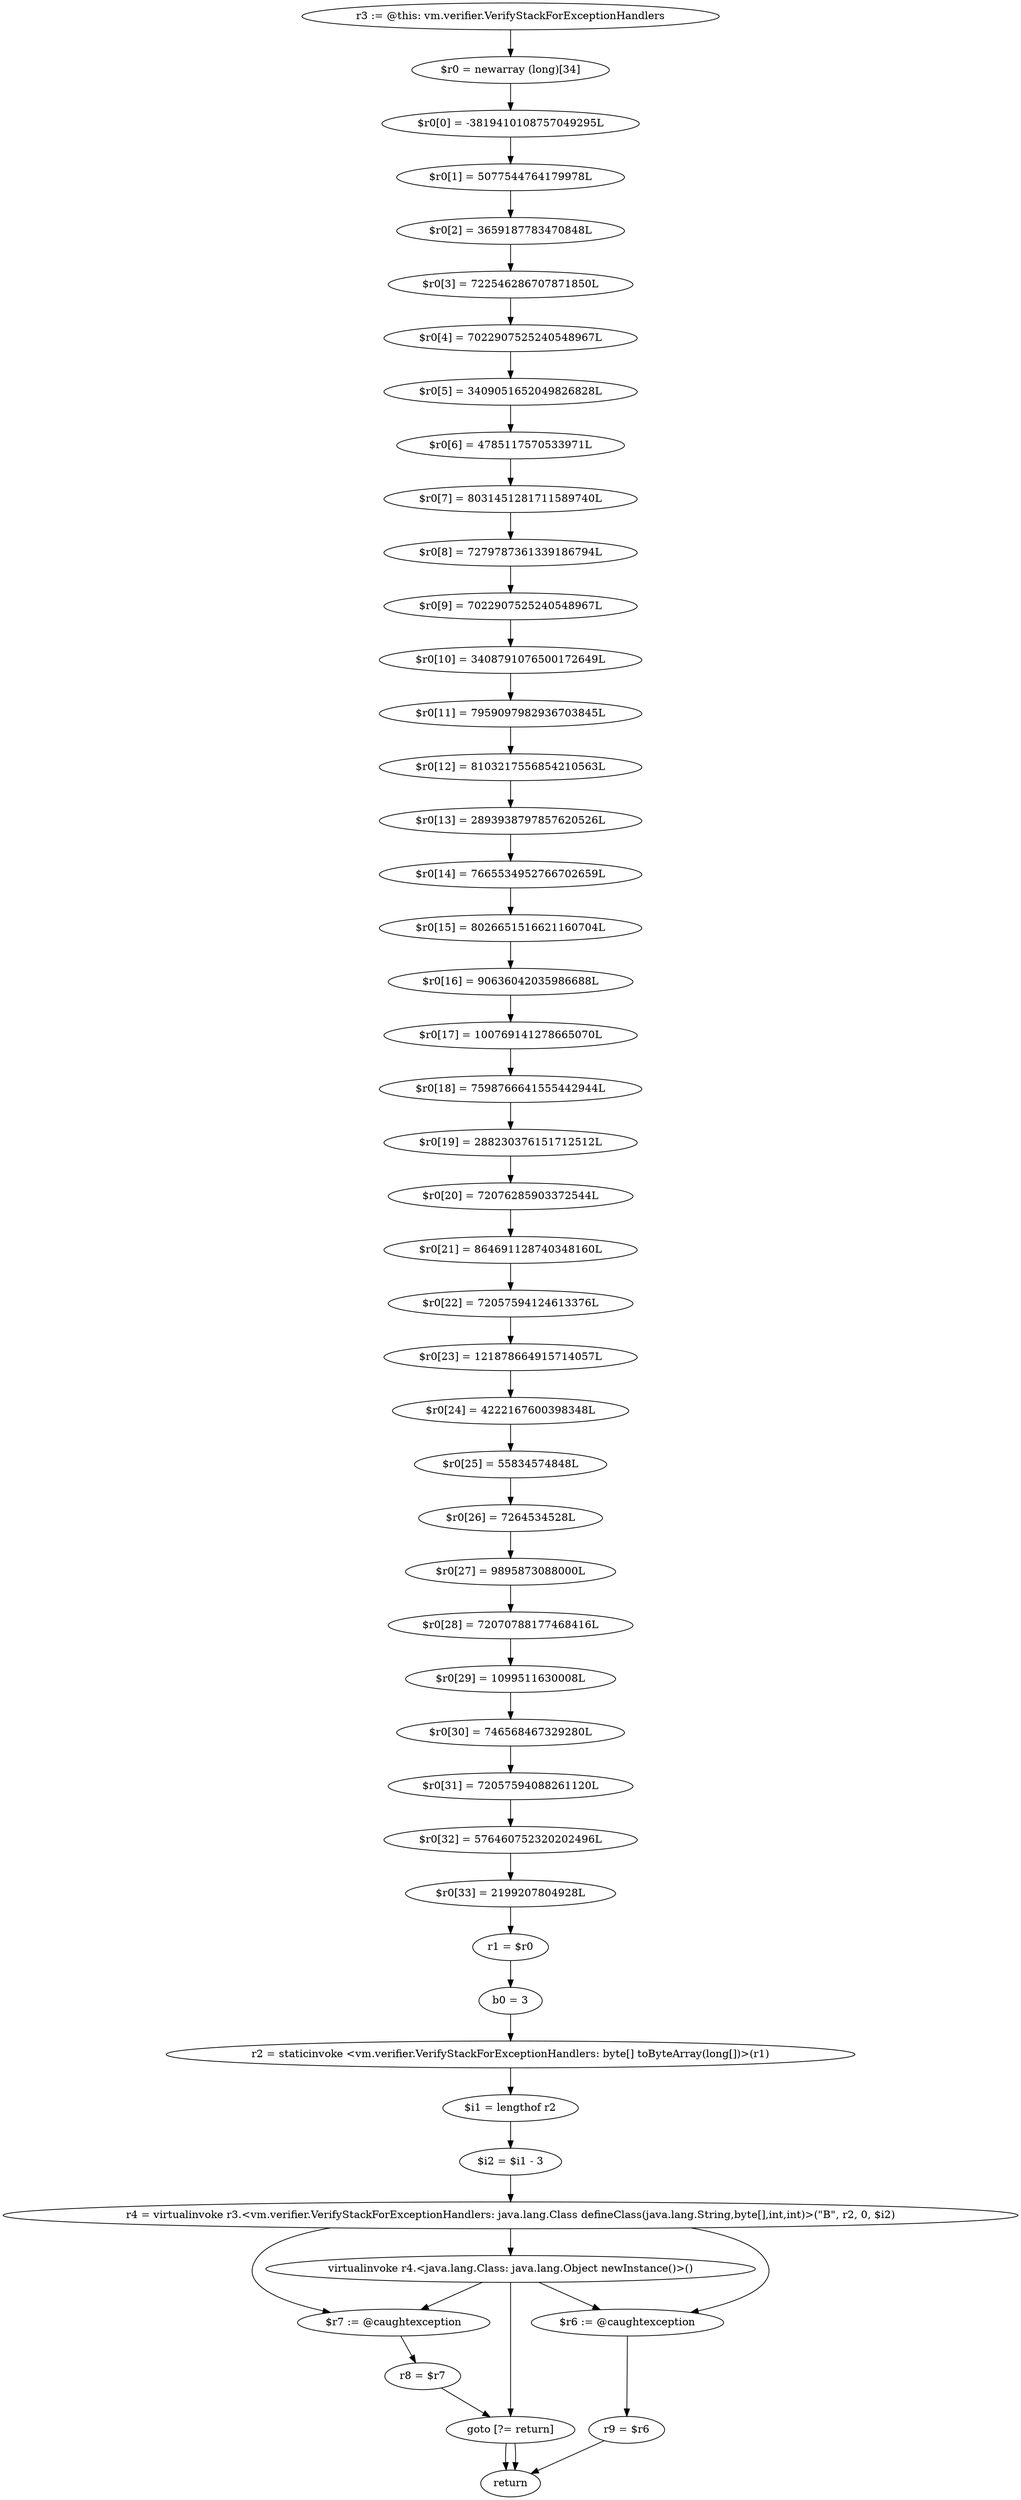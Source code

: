 digraph "unitGraph" {
    "r3 := @this: vm.verifier.VerifyStackForExceptionHandlers"
    "$r0 = newarray (long)[34]"
    "$r0[0] = -3819410108757049295L"
    "$r0[1] = 5077544764179978L"
    "$r0[2] = 3659187783470848L"
    "$r0[3] = 722546286707871850L"
    "$r0[4] = 7022907525240548967L"
    "$r0[5] = 3409051652049826828L"
    "$r0[6] = 4785117570533971L"
    "$r0[7] = 8031451281711589740L"
    "$r0[8] = 7279787361339186794L"
    "$r0[9] = 7022907525240548967L"
    "$r0[10] = 3408791076500172649L"
    "$r0[11] = 7959097982936703845L"
    "$r0[12] = 8103217556854210563L"
    "$r0[13] = 2893938797857620526L"
    "$r0[14] = 7665534952766702659L"
    "$r0[15] = 8026651516621160704L"
    "$r0[16] = 90636042035986688L"
    "$r0[17] = 100769141278665070L"
    "$r0[18] = 7598766641555442944L"
    "$r0[19] = 288230376151712512L"
    "$r0[20] = 72076285903372544L"
    "$r0[21] = 864691128740348160L"
    "$r0[22] = 72057594124613376L"
    "$r0[23] = 121878664915714057L"
    "$r0[24] = 4222167600398348L"
    "$r0[25] = 55834574848L"
    "$r0[26] = 7264534528L"
    "$r0[27] = 9895873088000L"
    "$r0[28] = 72070788177468416L"
    "$r0[29] = 1099511630008L"
    "$r0[30] = 746568467329280L"
    "$r0[31] = 72057594088261120L"
    "$r0[32] = 576460752320202496L"
    "$r0[33] = 2199207804928L"
    "r1 = $r0"
    "b0 = 3"
    "r2 = staticinvoke <vm.verifier.VerifyStackForExceptionHandlers: byte[] toByteArray(long[])>(r1)"
    "$i1 = lengthof r2"
    "$i2 = $i1 - 3"
    "r4 = virtualinvoke r3.<vm.verifier.VerifyStackForExceptionHandlers: java.lang.Class defineClass(java.lang.String,byte[],int,int)>(\"B\", r2, 0, $i2)"
    "virtualinvoke r4.<java.lang.Class: java.lang.Object newInstance()>()"
    "goto [?= return]"
    "$r7 := @caughtexception"
    "r8 = $r7"
    "$r6 := @caughtexception"
    "r9 = $r6"
    "return"
    "r3 := @this: vm.verifier.VerifyStackForExceptionHandlers"->"$r0 = newarray (long)[34]";
    "$r0 = newarray (long)[34]"->"$r0[0] = -3819410108757049295L";
    "$r0[0] = -3819410108757049295L"->"$r0[1] = 5077544764179978L";
    "$r0[1] = 5077544764179978L"->"$r0[2] = 3659187783470848L";
    "$r0[2] = 3659187783470848L"->"$r0[3] = 722546286707871850L";
    "$r0[3] = 722546286707871850L"->"$r0[4] = 7022907525240548967L";
    "$r0[4] = 7022907525240548967L"->"$r0[5] = 3409051652049826828L";
    "$r0[5] = 3409051652049826828L"->"$r0[6] = 4785117570533971L";
    "$r0[6] = 4785117570533971L"->"$r0[7] = 8031451281711589740L";
    "$r0[7] = 8031451281711589740L"->"$r0[8] = 7279787361339186794L";
    "$r0[8] = 7279787361339186794L"->"$r0[9] = 7022907525240548967L";
    "$r0[9] = 7022907525240548967L"->"$r0[10] = 3408791076500172649L";
    "$r0[10] = 3408791076500172649L"->"$r0[11] = 7959097982936703845L";
    "$r0[11] = 7959097982936703845L"->"$r0[12] = 8103217556854210563L";
    "$r0[12] = 8103217556854210563L"->"$r0[13] = 2893938797857620526L";
    "$r0[13] = 2893938797857620526L"->"$r0[14] = 7665534952766702659L";
    "$r0[14] = 7665534952766702659L"->"$r0[15] = 8026651516621160704L";
    "$r0[15] = 8026651516621160704L"->"$r0[16] = 90636042035986688L";
    "$r0[16] = 90636042035986688L"->"$r0[17] = 100769141278665070L";
    "$r0[17] = 100769141278665070L"->"$r0[18] = 7598766641555442944L";
    "$r0[18] = 7598766641555442944L"->"$r0[19] = 288230376151712512L";
    "$r0[19] = 288230376151712512L"->"$r0[20] = 72076285903372544L";
    "$r0[20] = 72076285903372544L"->"$r0[21] = 864691128740348160L";
    "$r0[21] = 864691128740348160L"->"$r0[22] = 72057594124613376L";
    "$r0[22] = 72057594124613376L"->"$r0[23] = 121878664915714057L";
    "$r0[23] = 121878664915714057L"->"$r0[24] = 4222167600398348L";
    "$r0[24] = 4222167600398348L"->"$r0[25] = 55834574848L";
    "$r0[25] = 55834574848L"->"$r0[26] = 7264534528L";
    "$r0[26] = 7264534528L"->"$r0[27] = 9895873088000L";
    "$r0[27] = 9895873088000L"->"$r0[28] = 72070788177468416L";
    "$r0[28] = 72070788177468416L"->"$r0[29] = 1099511630008L";
    "$r0[29] = 1099511630008L"->"$r0[30] = 746568467329280L";
    "$r0[30] = 746568467329280L"->"$r0[31] = 72057594088261120L";
    "$r0[31] = 72057594088261120L"->"$r0[32] = 576460752320202496L";
    "$r0[32] = 576460752320202496L"->"$r0[33] = 2199207804928L";
    "$r0[33] = 2199207804928L"->"r1 = $r0";
    "r1 = $r0"->"b0 = 3";
    "b0 = 3"->"r2 = staticinvoke <vm.verifier.VerifyStackForExceptionHandlers: byte[] toByteArray(long[])>(r1)";
    "r2 = staticinvoke <vm.verifier.VerifyStackForExceptionHandlers: byte[] toByteArray(long[])>(r1)"->"$i1 = lengthof r2";
    "$i1 = lengthof r2"->"$i2 = $i1 - 3";
    "$i2 = $i1 - 3"->"r4 = virtualinvoke r3.<vm.verifier.VerifyStackForExceptionHandlers: java.lang.Class defineClass(java.lang.String,byte[],int,int)>(\"B\", r2, 0, $i2)";
    "r4 = virtualinvoke r3.<vm.verifier.VerifyStackForExceptionHandlers: java.lang.Class defineClass(java.lang.String,byte[],int,int)>(\"B\", r2, 0, $i2)"->"$r7 := @caughtexception";
    "r4 = virtualinvoke r3.<vm.verifier.VerifyStackForExceptionHandlers: java.lang.Class defineClass(java.lang.String,byte[],int,int)>(\"B\", r2, 0, $i2)"->"$r6 := @caughtexception";
    "r4 = virtualinvoke r3.<vm.verifier.VerifyStackForExceptionHandlers: java.lang.Class defineClass(java.lang.String,byte[],int,int)>(\"B\", r2, 0, $i2)"->"virtualinvoke r4.<java.lang.Class: java.lang.Object newInstance()>()";
    "virtualinvoke r4.<java.lang.Class: java.lang.Object newInstance()>()"->"$r7 := @caughtexception";
    "virtualinvoke r4.<java.lang.Class: java.lang.Object newInstance()>()"->"$r6 := @caughtexception";
    "virtualinvoke r4.<java.lang.Class: java.lang.Object newInstance()>()"->"goto [?= return]";
    "goto [?= return]"->"return";
    "$r7 := @caughtexception"->"r8 = $r7";
    "r8 = $r7"->"goto [?= return]";
    "goto [?= return]"->"return";
    "$r6 := @caughtexception"->"r9 = $r6";
    "r9 = $r6"->"return";
}

